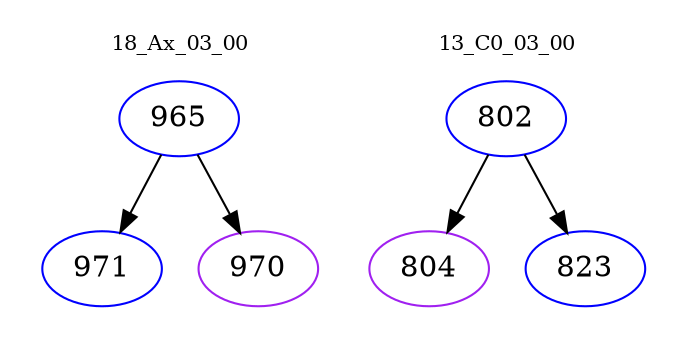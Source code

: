 digraph{
subgraph cluster_0 {
color = white
label = "18_Ax_03_00";
fontsize=10;
T0_965 [label="965", color="blue"]
T0_965 -> T0_971 [color="black"]
T0_971 [label="971", color="blue"]
T0_965 -> T0_970 [color="black"]
T0_970 [label="970", color="purple"]
}
subgraph cluster_1 {
color = white
label = "13_C0_03_00";
fontsize=10;
T1_802 [label="802", color="blue"]
T1_802 -> T1_804 [color="black"]
T1_804 [label="804", color="purple"]
T1_802 -> T1_823 [color="black"]
T1_823 [label="823", color="blue"]
}
}
